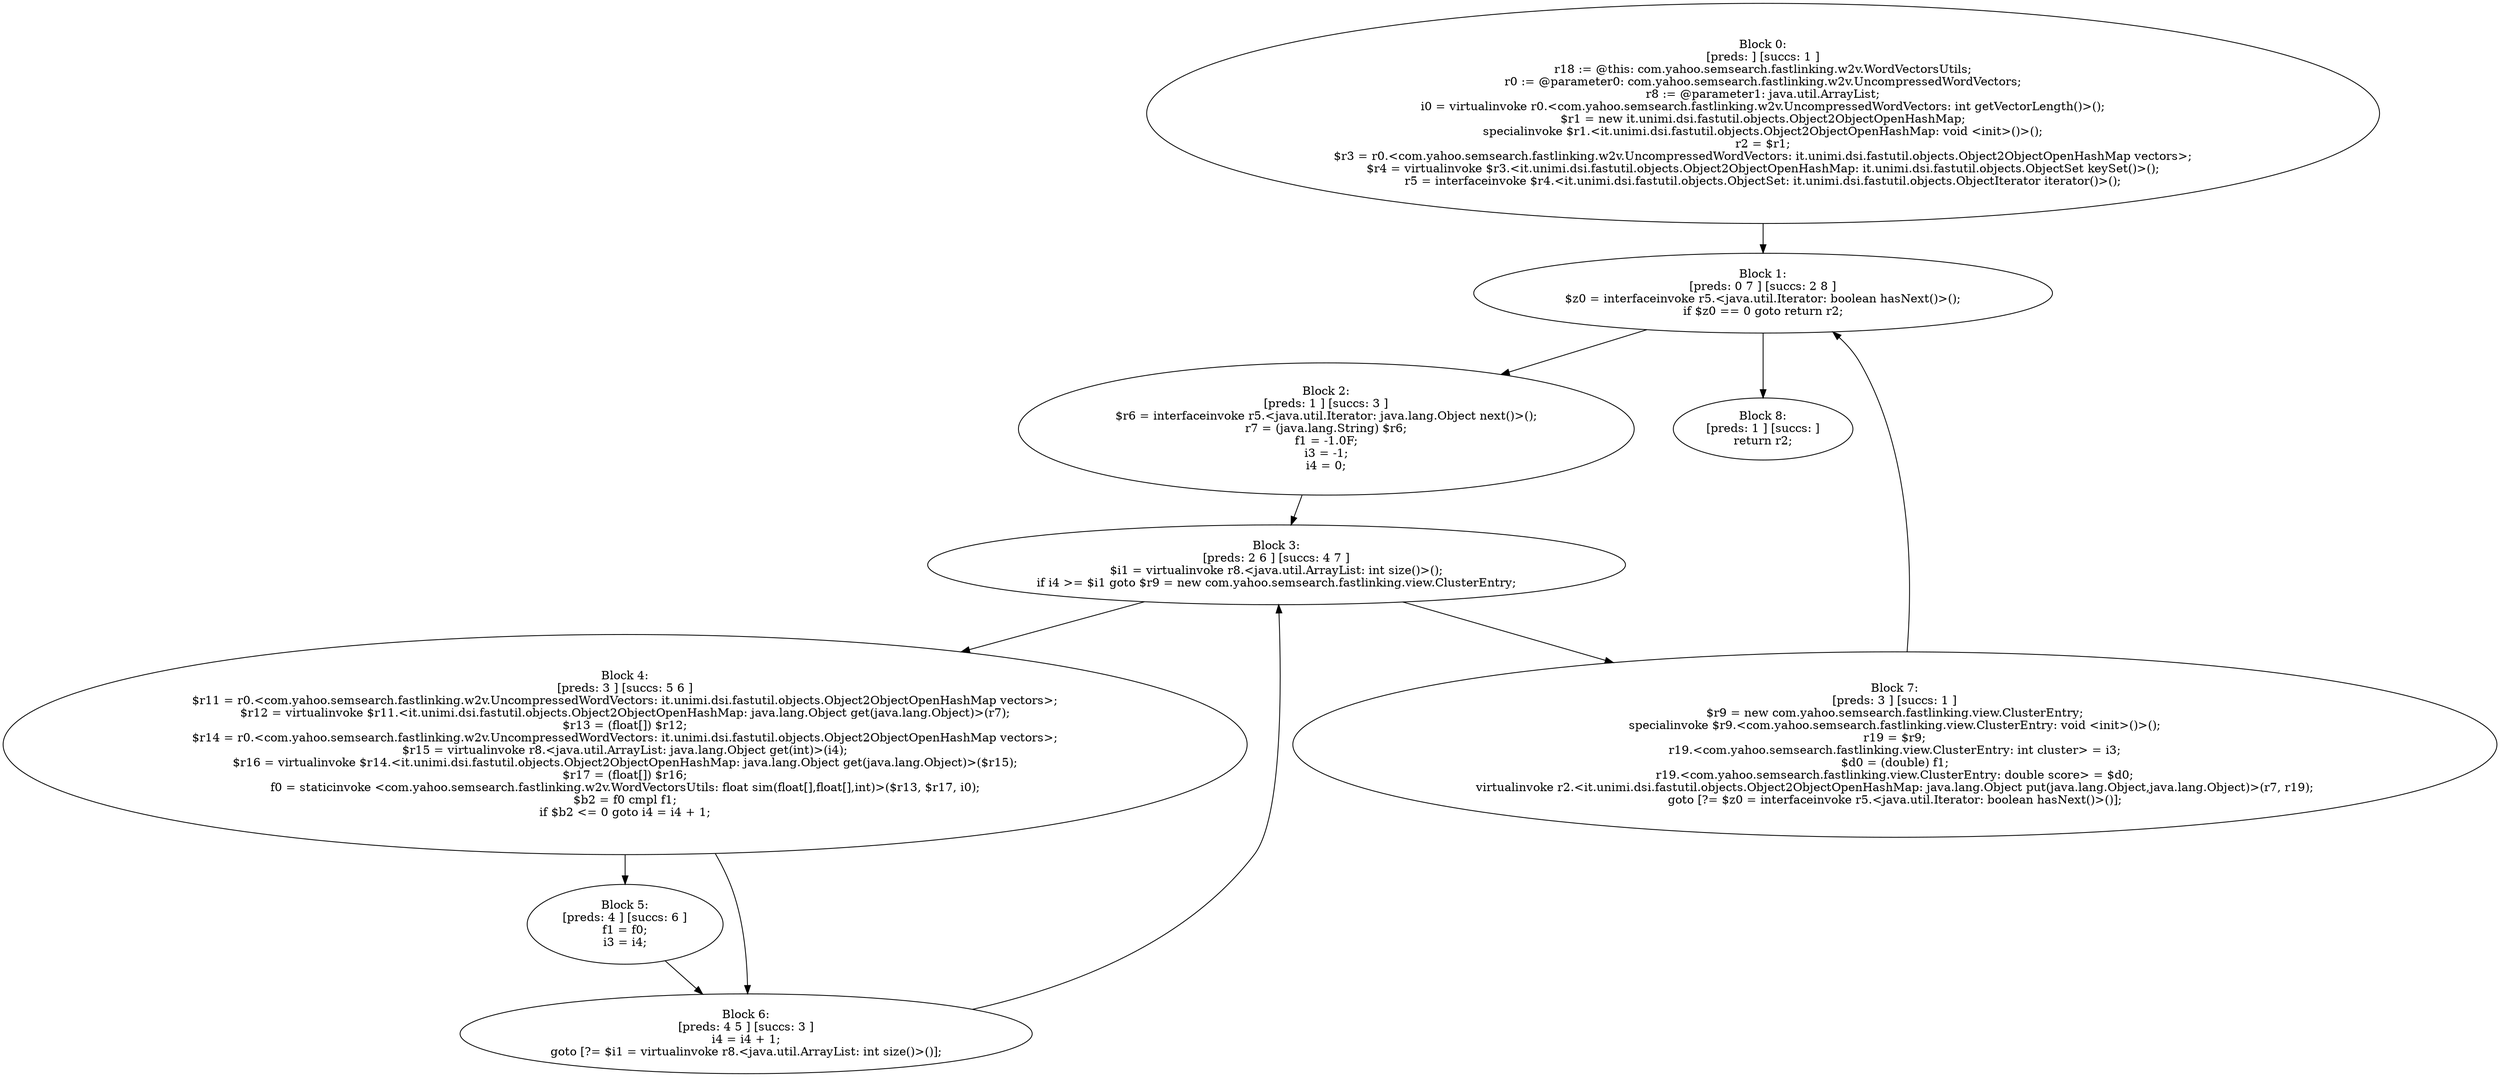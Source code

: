 digraph "unitGraph" {
    "Block 0:
[preds: ] [succs: 1 ]
r18 := @this: com.yahoo.semsearch.fastlinking.w2v.WordVectorsUtils;
r0 := @parameter0: com.yahoo.semsearch.fastlinking.w2v.UncompressedWordVectors;
r8 := @parameter1: java.util.ArrayList;
i0 = virtualinvoke r0.<com.yahoo.semsearch.fastlinking.w2v.UncompressedWordVectors: int getVectorLength()>();
$r1 = new it.unimi.dsi.fastutil.objects.Object2ObjectOpenHashMap;
specialinvoke $r1.<it.unimi.dsi.fastutil.objects.Object2ObjectOpenHashMap: void <init>()>();
r2 = $r1;
$r3 = r0.<com.yahoo.semsearch.fastlinking.w2v.UncompressedWordVectors: it.unimi.dsi.fastutil.objects.Object2ObjectOpenHashMap vectors>;
$r4 = virtualinvoke $r3.<it.unimi.dsi.fastutil.objects.Object2ObjectOpenHashMap: it.unimi.dsi.fastutil.objects.ObjectSet keySet()>();
r5 = interfaceinvoke $r4.<it.unimi.dsi.fastutil.objects.ObjectSet: it.unimi.dsi.fastutil.objects.ObjectIterator iterator()>();
"
    "Block 1:
[preds: 0 7 ] [succs: 2 8 ]
$z0 = interfaceinvoke r5.<java.util.Iterator: boolean hasNext()>();
if $z0 == 0 goto return r2;
"
    "Block 2:
[preds: 1 ] [succs: 3 ]
$r6 = interfaceinvoke r5.<java.util.Iterator: java.lang.Object next()>();
r7 = (java.lang.String) $r6;
f1 = -1.0F;
i3 = -1;
i4 = 0;
"
    "Block 3:
[preds: 2 6 ] [succs: 4 7 ]
$i1 = virtualinvoke r8.<java.util.ArrayList: int size()>();
if i4 >= $i1 goto $r9 = new com.yahoo.semsearch.fastlinking.view.ClusterEntry;
"
    "Block 4:
[preds: 3 ] [succs: 5 6 ]
$r11 = r0.<com.yahoo.semsearch.fastlinking.w2v.UncompressedWordVectors: it.unimi.dsi.fastutil.objects.Object2ObjectOpenHashMap vectors>;
$r12 = virtualinvoke $r11.<it.unimi.dsi.fastutil.objects.Object2ObjectOpenHashMap: java.lang.Object get(java.lang.Object)>(r7);
$r13 = (float[]) $r12;
$r14 = r0.<com.yahoo.semsearch.fastlinking.w2v.UncompressedWordVectors: it.unimi.dsi.fastutil.objects.Object2ObjectOpenHashMap vectors>;
$r15 = virtualinvoke r8.<java.util.ArrayList: java.lang.Object get(int)>(i4);
$r16 = virtualinvoke $r14.<it.unimi.dsi.fastutil.objects.Object2ObjectOpenHashMap: java.lang.Object get(java.lang.Object)>($r15);
$r17 = (float[]) $r16;
f0 = staticinvoke <com.yahoo.semsearch.fastlinking.w2v.WordVectorsUtils: float sim(float[],float[],int)>($r13, $r17, i0);
$b2 = f0 cmpl f1;
if $b2 <= 0 goto i4 = i4 + 1;
"
    "Block 5:
[preds: 4 ] [succs: 6 ]
f1 = f0;
i3 = i4;
"
    "Block 6:
[preds: 4 5 ] [succs: 3 ]
i4 = i4 + 1;
goto [?= $i1 = virtualinvoke r8.<java.util.ArrayList: int size()>()];
"
    "Block 7:
[preds: 3 ] [succs: 1 ]
$r9 = new com.yahoo.semsearch.fastlinking.view.ClusterEntry;
specialinvoke $r9.<com.yahoo.semsearch.fastlinking.view.ClusterEntry: void <init>()>();
r19 = $r9;
r19.<com.yahoo.semsearch.fastlinking.view.ClusterEntry: int cluster> = i3;
$d0 = (double) f1;
r19.<com.yahoo.semsearch.fastlinking.view.ClusterEntry: double score> = $d0;
virtualinvoke r2.<it.unimi.dsi.fastutil.objects.Object2ObjectOpenHashMap: java.lang.Object put(java.lang.Object,java.lang.Object)>(r7, r19);
goto [?= $z0 = interfaceinvoke r5.<java.util.Iterator: boolean hasNext()>()];
"
    "Block 8:
[preds: 1 ] [succs: ]
return r2;
"
    "Block 0:
[preds: ] [succs: 1 ]
r18 := @this: com.yahoo.semsearch.fastlinking.w2v.WordVectorsUtils;
r0 := @parameter0: com.yahoo.semsearch.fastlinking.w2v.UncompressedWordVectors;
r8 := @parameter1: java.util.ArrayList;
i0 = virtualinvoke r0.<com.yahoo.semsearch.fastlinking.w2v.UncompressedWordVectors: int getVectorLength()>();
$r1 = new it.unimi.dsi.fastutil.objects.Object2ObjectOpenHashMap;
specialinvoke $r1.<it.unimi.dsi.fastutil.objects.Object2ObjectOpenHashMap: void <init>()>();
r2 = $r1;
$r3 = r0.<com.yahoo.semsearch.fastlinking.w2v.UncompressedWordVectors: it.unimi.dsi.fastutil.objects.Object2ObjectOpenHashMap vectors>;
$r4 = virtualinvoke $r3.<it.unimi.dsi.fastutil.objects.Object2ObjectOpenHashMap: it.unimi.dsi.fastutil.objects.ObjectSet keySet()>();
r5 = interfaceinvoke $r4.<it.unimi.dsi.fastutil.objects.ObjectSet: it.unimi.dsi.fastutil.objects.ObjectIterator iterator()>();
"->"Block 1:
[preds: 0 7 ] [succs: 2 8 ]
$z0 = interfaceinvoke r5.<java.util.Iterator: boolean hasNext()>();
if $z0 == 0 goto return r2;
";
    "Block 1:
[preds: 0 7 ] [succs: 2 8 ]
$z0 = interfaceinvoke r5.<java.util.Iterator: boolean hasNext()>();
if $z0 == 0 goto return r2;
"->"Block 2:
[preds: 1 ] [succs: 3 ]
$r6 = interfaceinvoke r5.<java.util.Iterator: java.lang.Object next()>();
r7 = (java.lang.String) $r6;
f1 = -1.0F;
i3 = -1;
i4 = 0;
";
    "Block 1:
[preds: 0 7 ] [succs: 2 8 ]
$z0 = interfaceinvoke r5.<java.util.Iterator: boolean hasNext()>();
if $z0 == 0 goto return r2;
"->"Block 8:
[preds: 1 ] [succs: ]
return r2;
";
    "Block 2:
[preds: 1 ] [succs: 3 ]
$r6 = interfaceinvoke r5.<java.util.Iterator: java.lang.Object next()>();
r7 = (java.lang.String) $r6;
f1 = -1.0F;
i3 = -1;
i4 = 0;
"->"Block 3:
[preds: 2 6 ] [succs: 4 7 ]
$i1 = virtualinvoke r8.<java.util.ArrayList: int size()>();
if i4 >= $i1 goto $r9 = new com.yahoo.semsearch.fastlinking.view.ClusterEntry;
";
    "Block 3:
[preds: 2 6 ] [succs: 4 7 ]
$i1 = virtualinvoke r8.<java.util.ArrayList: int size()>();
if i4 >= $i1 goto $r9 = new com.yahoo.semsearch.fastlinking.view.ClusterEntry;
"->"Block 4:
[preds: 3 ] [succs: 5 6 ]
$r11 = r0.<com.yahoo.semsearch.fastlinking.w2v.UncompressedWordVectors: it.unimi.dsi.fastutil.objects.Object2ObjectOpenHashMap vectors>;
$r12 = virtualinvoke $r11.<it.unimi.dsi.fastutil.objects.Object2ObjectOpenHashMap: java.lang.Object get(java.lang.Object)>(r7);
$r13 = (float[]) $r12;
$r14 = r0.<com.yahoo.semsearch.fastlinking.w2v.UncompressedWordVectors: it.unimi.dsi.fastutil.objects.Object2ObjectOpenHashMap vectors>;
$r15 = virtualinvoke r8.<java.util.ArrayList: java.lang.Object get(int)>(i4);
$r16 = virtualinvoke $r14.<it.unimi.dsi.fastutil.objects.Object2ObjectOpenHashMap: java.lang.Object get(java.lang.Object)>($r15);
$r17 = (float[]) $r16;
f0 = staticinvoke <com.yahoo.semsearch.fastlinking.w2v.WordVectorsUtils: float sim(float[],float[],int)>($r13, $r17, i0);
$b2 = f0 cmpl f1;
if $b2 <= 0 goto i4 = i4 + 1;
";
    "Block 3:
[preds: 2 6 ] [succs: 4 7 ]
$i1 = virtualinvoke r8.<java.util.ArrayList: int size()>();
if i4 >= $i1 goto $r9 = new com.yahoo.semsearch.fastlinking.view.ClusterEntry;
"->"Block 7:
[preds: 3 ] [succs: 1 ]
$r9 = new com.yahoo.semsearch.fastlinking.view.ClusterEntry;
specialinvoke $r9.<com.yahoo.semsearch.fastlinking.view.ClusterEntry: void <init>()>();
r19 = $r9;
r19.<com.yahoo.semsearch.fastlinking.view.ClusterEntry: int cluster> = i3;
$d0 = (double) f1;
r19.<com.yahoo.semsearch.fastlinking.view.ClusterEntry: double score> = $d0;
virtualinvoke r2.<it.unimi.dsi.fastutil.objects.Object2ObjectOpenHashMap: java.lang.Object put(java.lang.Object,java.lang.Object)>(r7, r19);
goto [?= $z0 = interfaceinvoke r5.<java.util.Iterator: boolean hasNext()>()];
";
    "Block 4:
[preds: 3 ] [succs: 5 6 ]
$r11 = r0.<com.yahoo.semsearch.fastlinking.w2v.UncompressedWordVectors: it.unimi.dsi.fastutil.objects.Object2ObjectOpenHashMap vectors>;
$r12 = virtualinvoke $r11.<it.unimi.dsi.fastutil.objects.Object2ObjectOpenHashMap: java.lang.Object get(java.lang.Object)>(r7);
$r13 = (float[]) $r12;
$r14 = r0.<com.yahoo.semsearch.fastlinking.w2v.UncompressedWordVectors: it.unimi.dsi.fastutil.objects.Object2ObjectOpenHashMap vectors>;
$r15 = virtualinvoke r8.<java.util.ArrayList: java.lang.Object get(int)>(i4);
$r16 = virtualinvoke $r14.<it.unimi.dsi.fastutil.objects.Object2ObjectOpenHashMap: java.lang.Object get(java.lang.Object)>($r15);
$r17 = (float[]) $r16;
f0 = staticinvoke <com.yahoo.semsearch.fastlinking.w2v.WordVectorsUtils: float sim(float[],float[],int)>($r13, $r17, i0);
$b2 = f0 cmpl f1;
if $b2 <= 0 goto i4 = i4 + 1;
"->"Block 5:
[preds: 4 ] [succs: 6 ]
f1 = f0;
i3 = i4;
";
    "Block 4:
[preds: 3 ] [succs: 5 6 ]
$r11 = r0.<com.yahoo.semsearch.fastlinking.w2v.UncompressedWordVectors: it.unimi.dsi.fastutil.objects.Object2ObjectOpenHashMap vectors>;
$r12 = virtualinvoke $r11.<it.unimi.dsi.fastutil.objects.Object2ObjectOpenHashMap: java.lang.Object get(java.lang.Object)>(r7);
$r13 = (float[]) $r12;
$r14 = r0.<com.yahoo.semsearch.fastlinking.w2v.UncompressedWordVectors: it.unimi.dsi.fastutil.objects.Object2ObjectOpenHashMap vectors>;
$r15 = virtualinvoke r8.<java.util.ArrayList: java.lang.Object get(int)>(i4);
$r16 = virtualinvoke $r14.<it.unimi.dsi.fastutil.objects.Object2ObjectOpenHashMap: java.lang.Object get(java.lang.Object)>($r15);
$r17 = (float[]) $r16;
f0 = staticinvoke <com.yahoo.semsearch.fastlinking.w2v.WordVectorsUtils: float sim(float[],float[],int)>($r13, $r17, i0);
$b2 = f0 cmpl f1;
if $b2 <= 0 goto i4 = i4 + 1;
"->"Block 6:
[preds: 4 5 ] [succs: 3 ]
i4 = i4 + 1;
goto [?= $i1 = virtualinvoke r8.<java.util.ArrayList: int size()>()];
";
    "Block 5:
[preds: 4 ] [succs: 6 ]
f1 = f0;
i3 = i4;
"->"Block 6:
[preds: 4 5 ] [succs: 3 ]
i4 = i4 + 1;
goto [?= $i1 = virtualinvoke r8.<java.util.ArrayList: int size()>()];
";
    "Block 6:
[preds: 4 5 ] [succs: 3 ]
i4 = i4 + 1;
goto [?= $i1 = virtualinvoke r8.<java.util.ArrayList: int size()>()];
"->"Block 3:
[preds: 2 6 ] [succs: 4 7 ]
$i1 = virtualinvoke r8.<java.util.ArrayList: int size()>();
if i4 >= $i1 goto $r9 = new com.yahoo.semsearch.fastlinking.view.ClusterEntry;
";
    "Block 7:
[preds: 3 ] [succs: 1 ]
$r9 = new com.yahoo.semsearch.fastlinking.view.ClusterEntry;
specialinvoke $r9.<com.yahoo.semsearch.fastlinking.view.ClusterEntry: void <init>()>();
r19 = $r9;
r19.<com.yahoo.semsearch.fastlinking.view.ClusterEntry: int cluster> = i3;
$d0 = (double) f1;
r19.<com.yahoo.semsearch.fastlinking.view.ClusterEntry: double score> = $d0;
virtualinvoke r2.<it.unimi.dsi.fastutil.objects.Object2ObjectOpenHashMap: java.lang.Object put(java.lang.Object,java.lang.Object)>(r7, r19);
goto [?= $z0 = interfaceinvoke r5.<java.util.Iterator: boolean hasNext()>()];
"->"Block 1:
[preds: 0 7 ] [succs: 2 8 ]
$z0 = interfaceinvoke r5.<java.util.Iterator: boolean hasNext()>();
if $z0 == 0 goto return r2;
";
}
